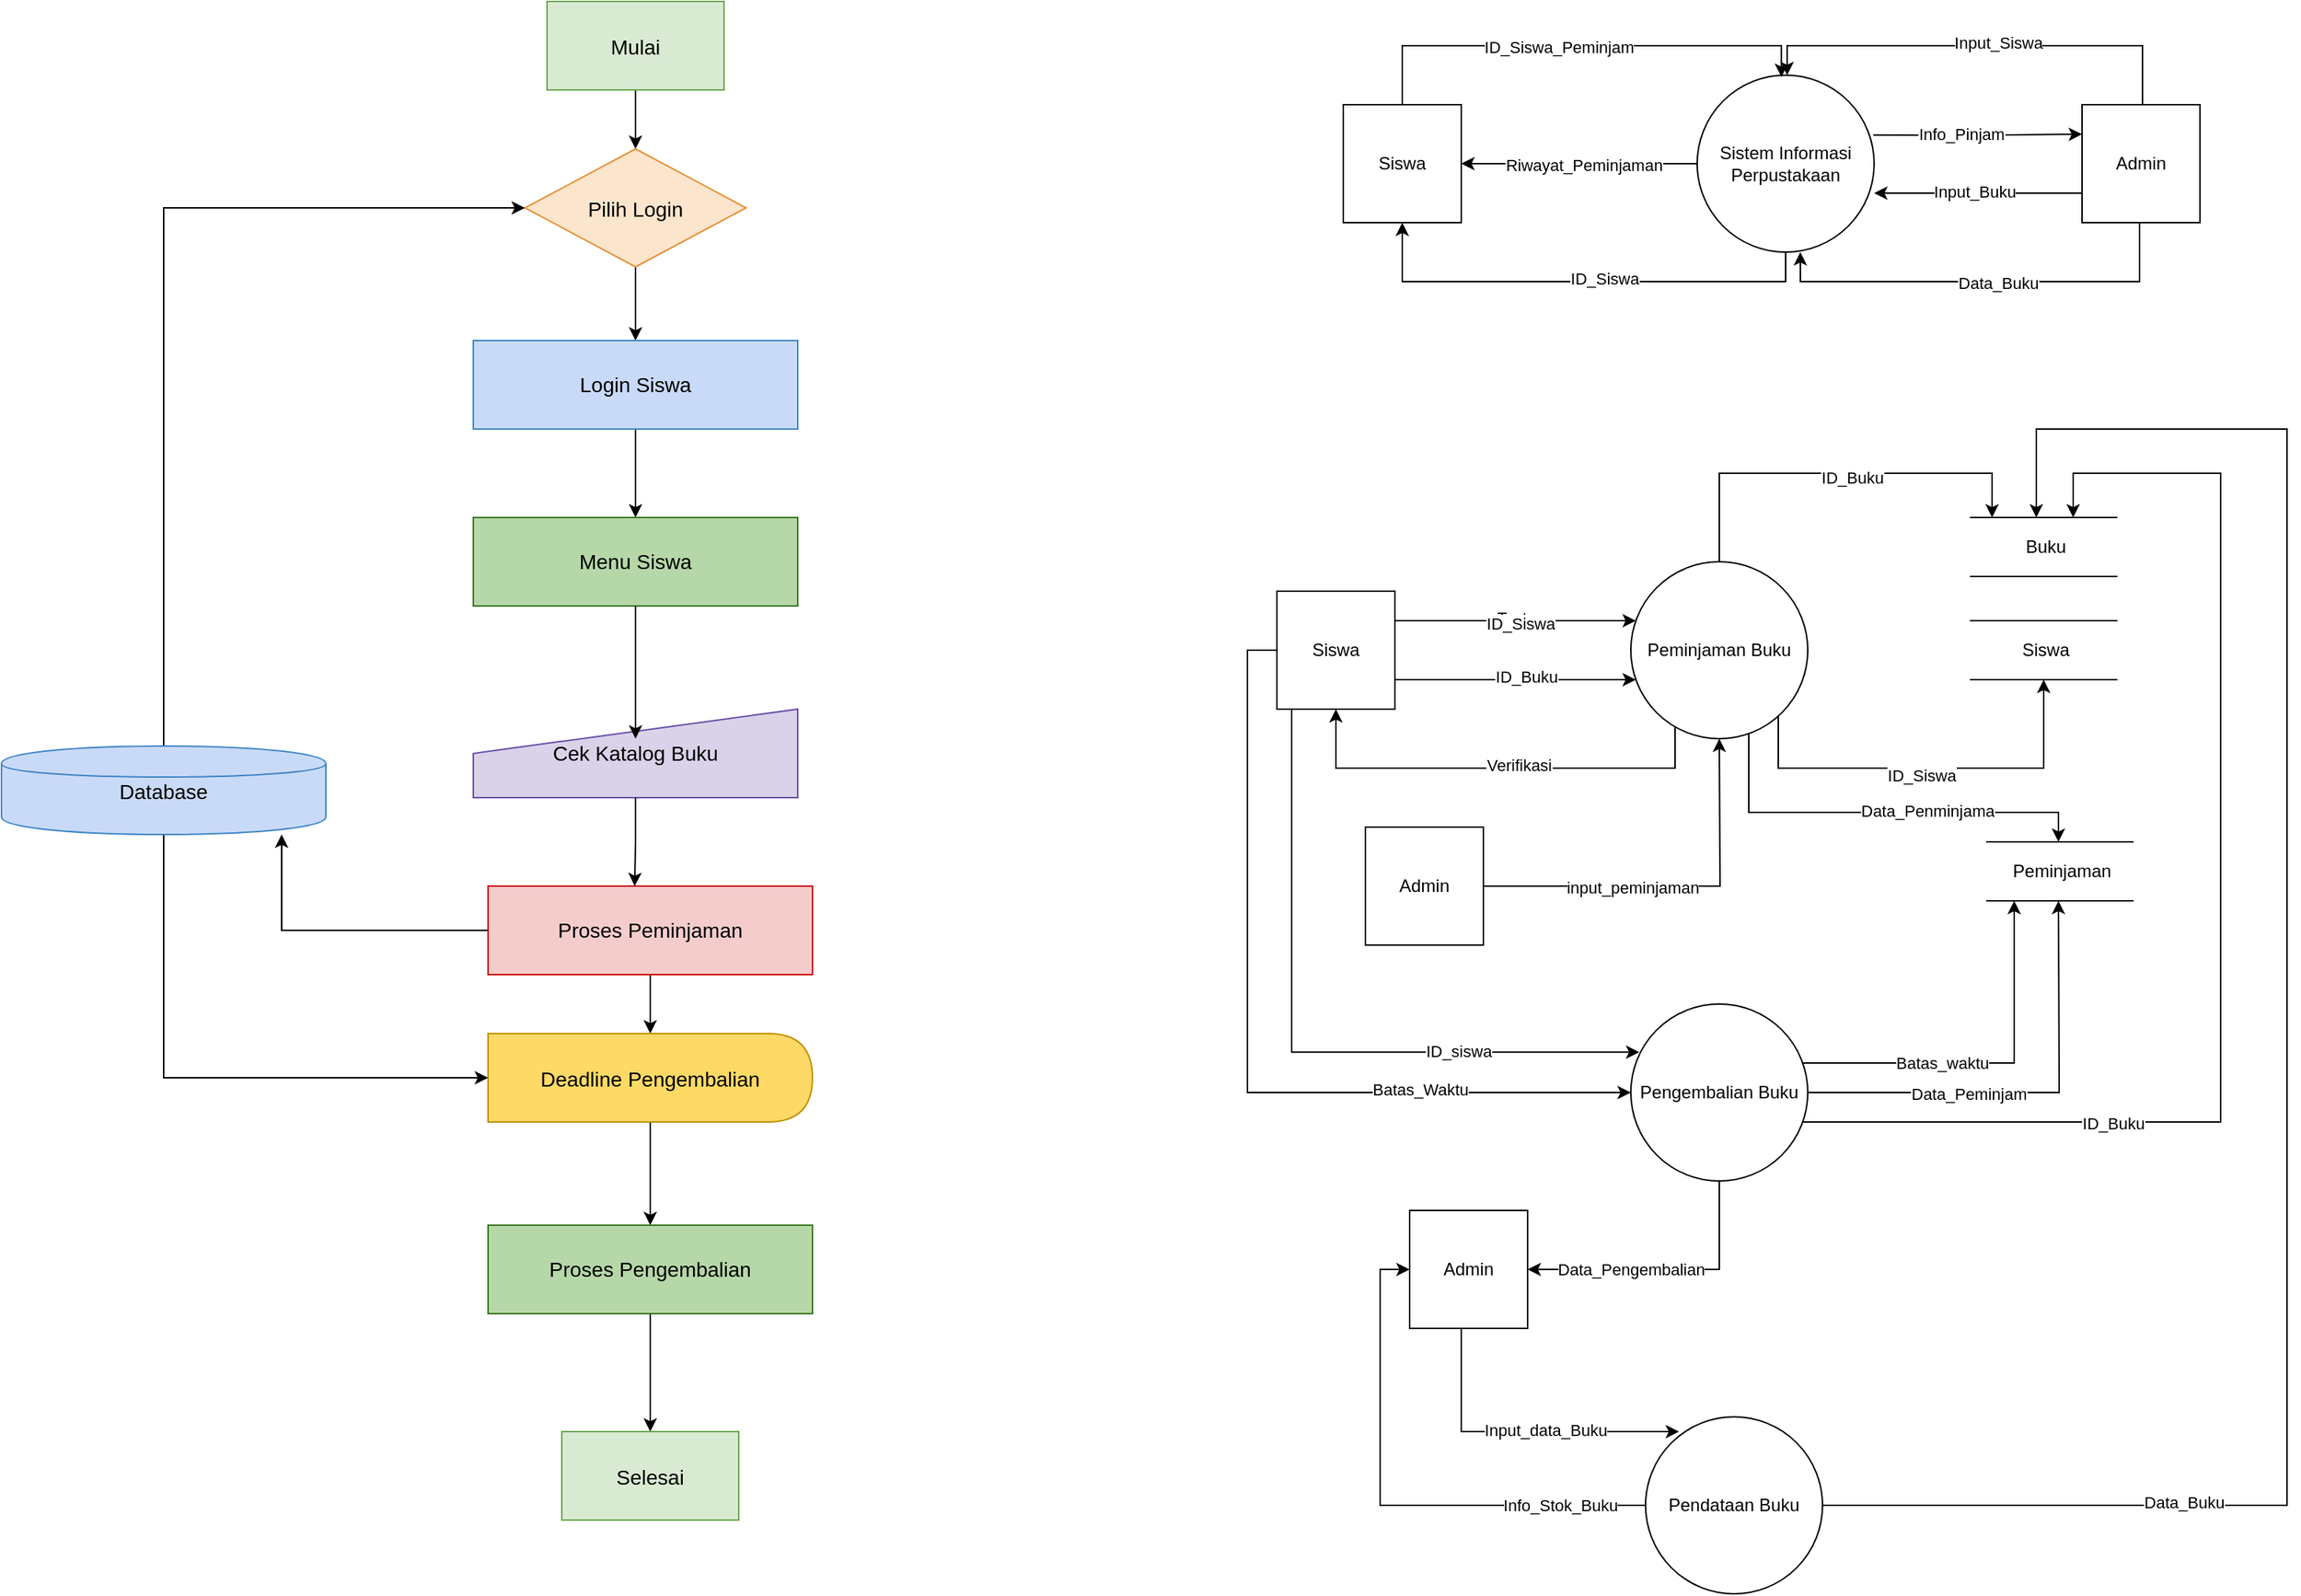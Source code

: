 <mxfile version="26.2.9">
  <diagram name="Page-1" id="5ThxFrL3TnL8J4vDY3Np">
    <mxGraphModel dx="2966" dy="1654" grid="1" gridSize="10" guides="1" tooltips="1" connect="1" arrows="1" fold="1" page="1" pageScale="1" pageWidth="850" pageHeight="1100" math="0" shadow="0">
      <root>
        <mxCell id="0" />
        <mxCell id="1" parent="0" />
        <mxCell id="-_YYDmbUAC1zQdvUgrH0-7" style="edgeStyle=orthogonalEdgeStyle;rounded=0;orthogonalLoop=1;jettySize=auto;html=1;" edge="1" parent="1" source="-_YYDmbUAC1zQdvUgrH0-1" target="-_YYDmbUAC1zQdvUgrH0-3">
          <mxGeometry relative="1" as="geometry" />
        </mxCell>
        <mxCell id="-_YYDmbUAC1zQdvUgrH0-8" value="Riwayat_Peminjaman" style="edgeLabel;html=1;align=center;verticalAlign=middle;resizable=0;points=[];" vertex="1" connectable="0" parent="-_YYDmbUAC1zQdvUgrH0-7">
          <mxGeometry x="-0.022" y="1" relative="1" as="geometry">
            <mxPoint x="1" as="offset" />
          </mxGeometry>
        </mxCell>
        <mxCell id="-_YYDmbUAC1zQdvUgrH0-12" style="edgeStyle=orthogonalEdgeStyle;rounded=0;orthogonalLoop=1;jettySize=auto;html=1;entryX=0.5;entryY=1;entryDx=0;entryDy=0;" edge="1" parent="1" source="-_YYDmbUAC1zQdvUgrH0-1" target="-_YYDmbUAC1zQdvUgrH0-3">
          <mxGeometry relative="1" as="geometry">
            <Array as="points">
              <mxPoint x="1310" y="210" />
              <mxPoint x="1050" y="210" />
            </Array>
          </mxGeometry>
        </mxCell>
        <mxCell id="-_YYDmbUAC1zQdvUgrH0-13" value="ID_Siswa" style="edgeLabel;html=1;align=center;verticalAlign=middle;resizable=0;points=[];" vertex="1" connectable="0" parent="-_YYDmbUAC1zQdvUgrH0-12">
          <mxGeometry x="-0.103" y="-2" relative="1" as="geometry">
            <mxPoint as="offset" />
          </mxGeometry>
        </mxCell>
        <mxCell id="-_YYDmbUAC1zQdvUgrH0-20" style="edgeStyle=orthogonalEdgeStyle;rounded=0;orthogonalLoop=1;jettySize=auto;html=1;entryX=0;entryY=0.5;entryDx=0;entryDy=0;exitX=0.995;exitY=0.339;exitDx=0;exitDy=0;exitPerimeter=0;" edge="1" parent="1" source="-_YYDmbUAC1zQdvUgrH0-1">
          <mxGeometry relative="1" as="geometry">
            <mxPoint x="1370" y="110" as="sourcePoint" />
            <mxPoint x="1511" y="110" as="targetPoint" />
          </mxGeometry>
        </mxCell>
        <mxCell id="-_YYDmbUAC1zQdvUgrH0-21" value="Info_Pinjam" style="edgeLabel;html=1;align=center;verticalAlign=middle;resizable=0;points=[];" vertex="1" connectable="0" parent="-_YYDmbUAC1zQdvUgrH0-20">
          <mxGeometry x="-0.17" y="1" relative="1" as="geometry">
            <mxPoint as="offset" />
          </mxGeometry>
        </mxCell>
        <mxCell id="-_YYDmbUAC1zQdvUgrH0-1" value="Sistem Informasi Perpustakaan" style="ellipse;whiteSpace=wrap;html=1;aspect=fixed;" vertex="1" parent="1">
          <mxGeometry x="1250" y="70" width="120" height="120" as="geometry" />
        </mxCell>
        <mxCell id="-_YYDmbUAC1zQdvUgrH0-3" value="Siswa" style="whiteSpace=wrap;html=1;aspect=fixed;" vertex="1" parent="1">
          <mxGeometry x="1010" y="90" width="80" height="80" as="geometry" />
        </mxCell>
        <mxCell id="-_YYDmbUAC1zQdvUgrH0-14" style="edgeStyle=orthogonalEdgeStyle;rounded=0;orthogonalLoop=1;jettySize=auto;html=1;entryX=0.5;entryY=0;entryDx=0;entryDy=0;" edge="1" parent="1">
          <mxGeometry relative="1" as="geometry">
            <mxPoint x="1552.022" y="90" as="sourcePoint" />
            <mxPoint x="1311" y="70" as="targetPoint" />
            <Array as="points">
              <mxPoint x="1552" y="50" />
              <mxPoint x="1311" y="50" />
            </Array>
          </mxGeometry>
        </mxCell>
        <mxCell id="-_YYDmbUAC1zQdvUgrH0-15" value="Input_Siswa" style="edgeLabel;html=1;align=center;verticalAlign=middle;resizable=0;points=[];" vertex="1" connectable="0" parent="-_YYDmbUAC1zQdvUgrH0-14">
          <mxGeometry x="-0.08" y="-2" relative="1" as="geometry">
            <mxPoint as="offset" />
          </mxGeometry>
        </mxCell>
        <mxCell id="-_YYDmbUAC1zQdvUgrH0-16" style="edgeStyle=orthogonalEdgeStyle;rounded=0;orthogonalLoop=1;jettySize=auto;html=1;" edge="1" parent="1">
          <mxGeometry relative="1" as="geometry">
            <mxPoint x="1511" y="150" as="sourcePoint" />
            <mxPoint x="1370" y="150" as="targetPoint" />
          </mxGeometry>
        </mxCell>
        <mxCell id="-_YYDmbUAC1zQdvUgrH0-17" value="Input_Buku" style="edgeLabel;html=1;align=center;verticalAlign=middle;resizable=0;points=[];" vertex="1" connectable="0" parent="-_YYDmbUAC1zQdvUgrH0-16">
          <mxGeometry x="0.035" y="-1" relative="1" as="geometry">
            <mxPoint as="offset" />
          </mxGeometry>
        </mxCell>
        <mxCell id="-_YYDmbUAC1zQdvUgrH0-4" value="Admin" style="whiteSpace=wrap;html=1;aspect=fixed;" vertex="1" parent="1">
          <mxGeometry x="1511" y="90" width="80" height="80" as="geometry" />
        </mxCell>
        <mxCell id="-_YYDmbUAC1zQdvUgrH0-9" style="edgeStyle=orthogonalEdgeStyle;rounded=0;orthogonalLoop=1;jettySize=auto;html=1;entryX=0.476;entryY=0.01;entryDx=0;entryDy=0;entryPerimeter=0;" edge="1" parent="1" source="-_YYDmbUAC1zQdvUgrH0-3" target="-_YYDmbUAC1zQdvUgrH0-1">
          <mxGeometry relative="1" as="geometry">
            <Array as="points">
              <mxPoint x="1050" y="50" />
              <mxPoint x="1307" y="50" />
            </Array>
          </mxGeometry>
        </mxCell>
        <mxCell id="-_YYDmbUAC1zQdvUgrH0-10" value="ID_Siswa_Peminjam" style="edgeLabel;html=1;align=center;verticalAlign=middle;resizable=0;points=[];" vertex="1" connectable="0" parent="-_YYDmbUAC1zQdvUgrH0-9">
          <mxGeometry x="-0.087" y="-1" relative="1" as="geometry">
            <mxPoint as="offset" />
          </mxGeometry>
        </mxCell>
        <mxCell id="-_YYDmbUAC1zQdvUgrH0-18" style="edgeStyle=orthogonalEdgeStyle;rounded=0;orthogonalLoop=1;jettySize=auto;html=1;entryX=0.583;entryY=1;entryDx=0;entryDy=0;entryPerimeter=0;" edge="1" parent="1" source="-_YYDmbUAC1zQdvUgrH0-4" target="-_YYDmbUAC1zQdvUgrH0-1">
          <mxGeometry relative="1" as="geometry">
            <Array as="points">
              <mxPoint x="1550" y="210" />
              <mxPoint x="1320" y="210" />
            </Array>
          </mxGeometry>
        </mxCell>
        <mxCell id="-_YYDmbUAC1zQdvUgrH0-19" value="Data_Buku" style="edgeLabel;html=1;align=center;verticalAlign=middle;resizable=0;points=[];" vertex="1" connectable="0" parent="-_YYDmbUAC1zQdvUgrH0-18">
          <mxGeometry x="-0.062" y="1" relative="1" as="geometry">
            <mxPoint as="offset" />
          </mxGeometry>
        </mxCell>
        <mxCell id="-_YYDmbUAC1zQdvUgrH0-29" style="edgeStyle=orthogonalEdgeStyle;rounded=0;orthogonalLoop=1;jettySize=auto;html=1;entryX=0.5;entryY=1;entryDx=0;entryDy=0;" edge="1" parent="1" source="-_YYDmbUAC1zQdvUgrH0-22" target="-_YYDmbUAC1zQdvUgrH0-23">
          <mxGeometry relative="1" as="geometry">
            <Array as="points">
              <mxPoint x="1235" y="540" />
              <mxPoint x="1005" y="540" />
            </Array>
          </mxGeometry>
        </mxCell>
        <mxCell id="-_YYDmbUAC1zQdvUgrH0-30" value="Verifikasi" style="edgeLabel;html=1;align=center;verticalAlign=middle;resizable=0;points=[];" vertex="1" connectable="0" parent="-_YYDmbUAC1zQdvUgrH0-29">
          <mxGeometry x="0.016" y="-2" relative="1" as="geometry">
            <mxPoint x="17" as="offset" />
          </mxGeometry>
        </mxCell>
        <mxCell id="-_YYDmbUAC1zQdvUgrH0-39" style="edgeStyle=orthogonalEdgeStyle;rounded=0;orthogonalLoop=1;jettySize=auto;html=1;" edge="1" parent="1" source="-_YYDmbUAC1zQdvUgrH0-22">
          <mxGeometry relative="1" as="geometry">
            <mxPoint x="1485" y="480" as="targetPoint" />
            <Array as="points">
              <mxPoint x="1305" y="540" />
              <mxPoint x="1485" y="540" />
            </Array>
          </mxGeometry>
        </mxCell>
        <mxCell id="-_YYDmbUAC1zQdvUgrH0-40" value="ID_Siswa" style="edgeLabel;html=1;align=center;verticalAlign=middle;resizable=0;points=[];" vertex="1" connectable="0" parent="-_YYDmbUAC1zQdvUgrH0-39">
          <mxGeometry x="-0.041" y="-5" relative="1" as="geometry">
            <mxPoint as="offset" />
          </mxGeometry>
        </mxCell>
        <mxCell id="-_YYDmbUAC1zQdvUgrH0-48" style="edgeStyle=orthogonalEdgeStyle;rounded=0;orthogonalLoop=1;jettySize=auto;html=1;" edge="1" parent="1" source="-_YYDmbUAC1zQdvUgrH0-22">
          <mxGeometry relative="1" as="geometry">
            <mxPoint x="1450" y="370" as="targetPoint" />
            <Array as="points">
              <mxPoint x="1265" y="340" />
              <mxPoint x="1450" y="340" />
              <mxPoint x="1450" y="370" />
            </Array>
          </mxGeometry>
        </mxCell>
        <mxCell id="-_YYDmbUAC1zQdvUgrH0-49" value="ID_Buku" style="edgeLabel;html=1;align=center;verticalAlign=middle;resizable=0;points=[];" vertex="1" connectable="0" parent="-_YYDmbUAC1zQdvUgrH0-48">
          <mxGeometry x="0.093" y="-3" relative="1" as="geometry">
            <mxPoint x="-1" as="offset" />
          </mxGeometry>
        </mxCell>
        <mxCell id="-_YYDmbUAC1zQdvUgrH0-69" style="edgeStyle=orthogonalEdgeStyle;rounded=0;orthogonalLoop=1;jettySize=auto;html=1;" edge="1" parent="1" source="-_YYDmbUAC1zQdvUgrH0-22">
          <mxGeometry relative="1" as="geometry">
            <mxPoint x="1495" y="590" as="targetPoint" />
            <Array as="points">
              <mxPoint x="1285" y="570" />
              <mxPoint x="1495" y="570" />
            </Array>
          </mxGeometry>
        </mxCell>
        <mxCell id="-_YYDmbUAC1zQdvUgrH0-70" value="Data_Penminjama" style="edgeLabel;html=1;align=center;verticalAlign=middle;resizable=0;points=[];" vertex="1" connectable="0" parent="-_YYDmbUAC1zQdvUgrH0-69">
          <mxGeometry x="0.23" y="1" relative="1" as="geometry">
            <mxPoint as="offset" />
          </mxGeometry>
        </mxCell>
        <mxCell id="-_YYDmbUAC1zQdvUgrH0-22" value="Peminjaman Buku" style="ellipse;whiteSpace=wrap;html=1;aspect=fixed;" vertex="1" parent="1">
          <mxGeometry x="1205" y="400" width="120" height="120" as="geometry" />
        </mxCell>
        <mxCell id="-_YYDmbUAC1zQdvUgrH0-24" style="edgeStyle=orthogonalEdgeStyle;rounded=0;orthogonalLoop=1;jettySize=auto;html=1;" edge="1" parent="1" source="-_YYDmbUAC1zQdvUgrH0-23" target="-_YYDmbUAC1zQdvUgrH0-22">
          <mxGeometry relative="1" as="geometry">
            <Array as="points">
              <mxPoint x="1125" y="440" />
              <mxPoint x="1125" y="440" />
            </Array>
          </mxGeometry>
        </mxCell>
        <mxCell id="-_YYDmbUAC1zQdvUgrH0-26" value="Text" style="edgeLabel;html=1;align=center;verticalAlign=middle;resizable=0;points=[];" vertex="1" connectable="0" parent="-_YYDmbUAC1zQdvUgrH0-24">
          <mxGeometry x="-0.033" y="2" relative="1" as="geometry">
            <mxPoint as="offset" />
          </mxGeometry>
        </mxCell>
        <mxCell id="-_YYDmbUAC1zQdvUgrH0-27" value="ID_Siswa" style="edgeLabel;html=1;align=center;verticalAlign=middle;resizable=0;points=[];" vertex="1" connectable="0" parent="-_YYDmbUAC1zQdvUgrH0-24">
          <mxGeometry x="0.04" y="-2" relative="1" as="geometry">
            <mxPoint as="offset" />
          </mxGeometry>
        </mxCell>
        <mxCell id="-_YYDmbUAC1zQdvUgrH0-25" style="edgeStyle=orthogonalEdgeStyle;rounded=0;orthogonalLoop=1;jettySize=auto;html=1;" edge="1" parent="1" source="-_YYDmbUAC1zQdvUgrH0-23" target="-_YYDmbUAC1zQdvUgrH0-22">
          <mxGeometry relative="1" as="geometry">
            <Array as="points">
              <mxPoint x="1115" y="480" />
              <mxPoint x="1115" y="480" />
            </Array>
          </mxGeometry>
        </mxCell>
        <mxCell id="-_YYDmbUAC1zQdvUgrH0-28" value="ID_Buku" style="edgeLabel;html=1;align=center;verticalAlign=middle;resizable=0;points=[];" vertex="1" connectable="0" parent="-_YYDmbUAC1zQdvUgrH0-25">
          <mxGeometry x="0.089" y="2" relative="1" as="geometry">
            <mxPoint as="offset" />
          </mxGeometry>
        </mxCell>
        <mxCell id="-_YYDmbUAC1zQdvUgrH0-54" style="edgeStyle=orthogonalEdgeStyle;rounded=0;orthogonalLoop=1;jettySize=auto;html=1;entryX=0;entryY=0.5;entryDx=0;entryDy=0;" edge="1" parent="1" source="-_YYDmbUAC1zQdvUgrH0-23" target="-_YYDmbUAC1zQdvUgrH0-53">
          <mxGeometry relative="1" as="geometry">
            <mxPoint x="965" y="653.81" as="targetPoint" />
            <Array as="points">
              <mxPoint x="945" y="460" />
              <mxPoint x="945" y="760" />
            </Array>
          </mxGeometry>
        </mxCell>
        <mxCell id="-_YYDmbUAC1zQdvUgrH0-56" value="Batas_Waktu" style="edgeLabel;html=1;align=center;verticalAlign=middle;resizable=0;points=[];" vertex="1" connectable="0" parent="-_YYDmbUAC1zQdvUgrH0-54">
          <mxGeometry x="0.506" y="2" relative="1" as="geometry">
            <mxPoint as="offset" />
          </mxGeometry>
        </mxCell>
        <mxCell id="-_YYDmbUAC1zQdvUgrH0-23" value="Siswa" style="whiteSpace=wrap;html=1;aspect=fixed;" vertex="1" parent="1">
          <mxGeometry x="965" y="420" width="80" height="80" as="geometry" />
        </mxCell>
        <mxCell id="-_YYDmbUAC1zQdvUgrH0-38" value="" style="group" vertex="1" connectable="0" parent="1">
          <mxGeometry x="1435" y="440" width="100" height="40" as="geometry" />
        </mxCell>
        <mxCell id="-_YYDmbUAC1zQdvUgrH0-33" value="" style="endArrow=none;html=1;rounded=0;" edge="1" parent="-_YYDmbUAC1zQdvUgrH0-38">
          <mxGeometry width="50" height="50" relative="1" as="geometry">
            <mxPoint as="sourcePoint" />
            <mxPoint x="100" as="targetPoint" />
          </mxGeometry>
        </mxCell>
        <mxCell id="-_YYDmbUAC1zQdvUgrH0-34" value="" style="endArrow=none;html=1;rounded=0;" edge="1" parent="-_YYDmbUAC1zQdvUgrH0-38">
          <mxGeometry width="50" height="50" relative="1" as="geometry">
            <mxPoint y="40" as="sourcePoint" />
            <mxPoint x="100" y="40" as="targetPoint" />
          </mxGeometry>
        </mxCell>
        <mxCell id="-_YYDmbUAC1zQdvUgrH0-37" value="Siswa" style="text;html=1;align=center;verticalAlign=middle;whiteSpace=wrap;rounded=0;" vertex="1" parent="-_YYDmbUAC1zQdvUgrH0-38">
          <mxGeometry x="15.714" y="10" width="71.429" height="20" as="geometry" />
        </mxCell>
        <mxCell id="-_YYDmbUAC1zQdvUgrH0-42" value="" style="group" vertex="1" connectable="0" parent="1">
          <mxGeometry x="1435" y="370" width="100" height="40" as="geometry" />
        </mxCell>
        <mxCell id="-_YYDmbUAC1zQdvUgrH0-43" value="" style="endArrow=none;html=1;rounded=0;" edge="1" parent="-_YYDmbUAC1zQdvUgrH0-42">
          <mxGeometry width="50" height="50" relative="1" as="geometry">
            <mxPoint as="sourcePoint" />
            <mxPoint x="100" as="targetPoint" />
          </mxGeometry>
        </mxCell>
        <mxCell id="-_YYDmbUAC1zQdvUgrH0-44" value="" style="endArrow=none;html=1;rounded=0;" edge="1" parent="-_YYDmbUAC1zQdvUgrH0-42">
          <mxGeometry width="50" height="50" relative="1" as="geometry">
            <mxPoint y="40" as="sourcePoint" />
            <mxPoint x="100" y="40" as="targetPoint" />
          </mxGeometry>
        </mxCell>
        <mxCell id="-_YYDmbUAC1zQdvUgrH0-45" value="Buku" style="text;html=1;align=center;verticalAlign=middle;whiteSpace=wrap;rounded=0;" vertex="1" parent="-_YYDmbUAC1zQdvUgrH0-42">
          <mxGeometry x="15.714" y="10" width="71.429" height="20" as="geometry" />
        </mxCell>
        <mxCell id="-_YYDmbUAC1zQdvUgrH0-50" value="Admin" style="whiteSpace=wrap;html=1;aspect=fixed;" vertex="1" parent="1">
          <mxGeometry x="1025" y="580" width="80" height="80" as="geometry" />
        </mxCell>
        <mxCell id="-_YYDmbUAC1zQdvUgrH0-51" style="edgeStyle=orthogonalEdgeStyle;rounded=0;orthogonalLoop=1;jettySize=auto;html=1;" edge="1" parent="1" source="-_YYDmbUAC1zQdvUgrH0-50">
          <mxGeometry relative="1" as="geometry">
            <mxPoint x="1265" y="520" as="targetPoint" />
          </mxGeometry>
        </mxCell>
        <mxCell id="-_YYDmbUAC1zQdvUgrH0-52" value="input_peminjaman" style="edgeLabel;html=1;align=center;verticalAlign=middle;resizable=0;points=[];" vertex="1" connectable="0" parent="-_YYDmbUAC1zQdvUgrH0-51">
          <mxGeometry x="-0.224" y="-1" relative="1" as="geometry">
            <mxPoint as="offset" />
          </mxGeometry>
        </mxCell>
        <mxCell id="-_YYDmbUAC1zQdvUgrH0-71" style="edgeStyle=orthogonalEdgeStyle;rounded=0;orthogonalLoop=1;jettySize=auto;html=1;" edge="1" parent="1" source="-_YYDmbUAC1zQdvUgrH0-53">
          <mxGeometry relative="1" as="geometry">
            <mxPoint x="1465" y="630" as="targetPoint" />
            <Array as="points">
              <mxPoint x="1465" y="740" />
            </Array>
          </mxGeometry>
        </mxCell>
        <mxCell id="-_YYDmbUAC1zQdvUgrH0-72" value="&lt;div&gt;Batas_waktu&lt;/div&gt;" style="edgeLabel;html=1;align=center;verticalAlign=middle;resizable=0;points=[];" vertex="1" connectable="0" parent="-_YYDmbUAC1zQdvUgrH0-71">
          <mxGeometry x="-0.254" relative="1" as="geometry">
            <mxPoint as="offset" />
          </mxGeometry>
        </mxCell>
        <mxCell id="-_YYDmbUAC1zQdvUgrH0-73" style="edgeStyle=orthogonalEdgeStyle;rounded=0;orthogonalLoop=1;jettySize=auto;html=1;" edge="1" parent="1" source="-_YYDmbUAC1zQdvUgrH0-53">
          <mxGeometry relative="1" as="geometry">
            <mxPoint x="1495" y="630" as="targetPoint" />
          </mxGeometry>
        </mxCell>
        <mxCell id="-_YYDmbUAC1zQdvUgrH0-74" value="Data_Peminjam" style="edgeLabel;html=1;align=center;verticalAlign=middle;resizable=0;points=[];" vertex="1" connectable="0" parent="-_YYDmbUAC1zQdvUgrH0-73">
          <mxGeometry x="-0.276" y="-1" relative="1" as="geometry">
            <mxPoint as="offset" />
          </mxGeometry>
        </mxCell>
        <mxCell id="-_YYDmbUAC1zQdvUgrH0-75" style="edgeStyle=orthogonalEdgeStyle;rounded=0;orthogonalLoop=1;jettySize=auto;html=1;" edge="1" parent="1" source="-_YYDmbUAC1zQdvUgrH0-53">
          <mxGeometry relative="1" as="geometry">
            <mxPoint x="1505" y="370" as="targetPoint" />
            <Array as="points">
              <mxPoint x="1605" y="780" />
              <mxPoint x="1605" y="340" />
              <mxPoint x="1505" y="340" />
            </Array>
          </mxGeometry>
        </mxCell>
        <mxCell id="-_YYDmbUAC1zQdvUgrH0-76" value="ID_Buku" style="edgeLabel;html=1;align=center;verticalAlign=middle;resizable=0;points=[];" vertex="1" connectable="0" parent="-_YYDmbUAC1zQdvUgrH0-75">
          <mxGeometry x="-0.507" y="-1" relative="1" as="geometry">
            <mxPoint as="offset" />
          </mxGeometry>
        </mxCell>
        <mxCell id="-_YYDmbUAC1zQdvUgrH0-78" style="edgeStyle=orthogonalEdgeStyle;rounded=0;orthogonalLoop=1;jettySize=auto;html=1;entryX=1;entryY=0.5;entryDx=0;entryDy=0;" edge="1" parent="1" source="-_YYDmbUAC1zQdvUgrH0-53" target="-_YYDmbUAC1zQdvUgrH0-77">
          <mxGeometry relative="1" as="geometry">
            <Array as="points">
              <mxPoint x="1265" y="880" />
            </Array>
          </mxGeometry>
        </mxCell>
        <mxCell id="-_YYDmbUAC1zQdvUgrH0-79" value="Data_Pengembalian" style="edgeLabel;html=1;align=center;verticalAlign=middle;resizable=0;points=[];" vertex="1" connectable="0" parent="-_YYDmbUAC1zQdvUgrH0-78">
          <mxGeometry x="-0.039" y="-1" relative="1" as="geometry">
            <mxPoint x="-29" y="1" as="offset" />
          </mxGeometry>
        </mxCell>
        <mxCell id="-_YYDmbUAC1zQdvUgrH0-53" value="Pengembalian Buku" style="ellipse;whiteSpace=wrap;html=1;aspect=fixed;" vertex="1" parent="1">
          <mxGeometry x="1205" y="700" width="120" height="120" as="geometry" />
        </mxCell>
        <mxCell id="-_YYDmbUAC1zQdvUgrH0-57" style="edgeStyle=orthogonalEdgeStyle;rounded=0;orthogonalLoop=1;jettySize=auto;html=1;entryX=0.048;entryY=0.272;entryDx=0;entryDy=0;entryPerimeter=0;" edge="1" parent="1" source="-_YYDmbUAC1zQdvUgrH0-23" target="-_YYDmbUAC1zQdvUgrH0-53">
          <mxGeometry relative="1" as="geometry">
            <Array as="points">
              <mxPoint x="975" y="733" />
            </Array>
          </mxGeometry>
        </mxCell>
        <mxCell id="-_YYDmbUAC1zQdvUgrH0-58" value="ID_siswa" style="edgeLabel;html=1;align=center;verticalAlign=middle;resizable=0;points=[];" vertex="1" connectable="0" parent="-_YYDmbUAC1zQdvUgrH0-57">
          <mxGeometry x="0.473" y="1" relative="1" as="geometry">
            <mxPoint as="offset" />
          </mxGeometry>
        </mxCell>
        <mxCell id="-_YYDmbUAC1zQdvUgrH0-64" value="" style="group" vertex="1" connectable="0" parent="1">
          <mxGeometry x="1446" y="590" width="100" height="40" as="geometry" />
        </mxCell>
        <mxCell id="-_YYDmbUAC1zQdvUgrH0-65" value="" style="endArrow=none;html=1;rounded=0;" edge="1" parent="-_YYDmbUAC1zQdvUgrH0-64">
          <mxGeometry width="50" height="50" relative="1" as="geometry">
            <mxPoint as="sourcePoint" />
            <mxPoint x="100" as="targetPoint" />
          </mxGeometry>
        </mxCell>
        <mxCell id="-_YYDmbUAC1zQdvUgrH0-66" value="" style="endArrow=none;html=1;rounded=0;" edge="1" parent="-_YYDmbUAC1zQdvUgrH0-64">
          <mxGeometry width="50" height="50" relative="1" as="geometry">
            <mxPoint y="40" as="sourcePoint" />
            <mxPoint x="100" y="40" as="targetPoint" />
          </mxGeometry>
        </mxCell>
        <mxCell id="-_YYDmbUAC1zQdvUgrH0-67" value="Peminjaman" style="text;html=1;align=center;verticalAlign=middle;whiteSpace=wrap;rounded=0;" vertex="1" parent="-_YYDmbUAC1zQdvUgrH0-64">
          <mxGeometry x="15.714" y="10" width="71.429" height="20" as="geometry" />
        </mxCell>
        <mxCell id="-_YYDmbUAC1zQdvUgrH0-81" style="edgeStyle=orthogonalEdgeStyle;rounded=0;orthogonalLoop=1;jettySize=auto;html=1;entryX=0.189;entryY=0.08;entryDx=0;entryDy=0;entryPerimeter=0;" edge="1" parent="1" source="-_YYDmbUAC1zQdvUgrH0-77" target="-_YYDmbUAC1zQdvUgrH0-80">
          <mxGeometry relative="1" as="geometry">
            <Array as="points">
              <mxPoint x="1090" y="990" />
              <mxPoint x="1238" y="990" />
            </Array>
          </mxGeometry>
        </mxCell>
        <mxCell id="-_YYDmbUAC1zQdvUgrH0-83" value="Input_data_Buku" style="edgeLabel;html=1;align=center;verticalAlign=middle;resizable=0;points=[];" vertex="1" connectable="0" parent="-_YYDmbUAC1zQdvUgrH0-81">
          <mxGeometry x="0.164" y="1" relative="1" as="geometry">
            <mxPoint as="offset" />
          </mxGeometry>
        </mxCell>
        <mxCell id="-_YYDmbUAC1zQdvUgrH0-77" value="Admin" style="whiteSpace=wrap;html=1;aspect=fixed;" vertex="1" parent="1">
          <mxGeometry x="1055" y="840" width="80" height="80" as="geometry" />
        </mxCell>
        <mxCell id="-_YYDmbUAC1zQdvUgrH0-84" style="edgeStyle=orthogonalEdgeStyle;rounded=0;orthogonalLoop=1;jettySize=auto;html=1;entryX=0;entryY=0.5;entryDx=0;entryDy=0;" edge="1" parent="1" source="-_YYDmbUAC1zQdvUgrH0-80" target="-_YYDmbUAC1zQdvUgrH0-77">
          <mxGeometry relative="1" as="geometry" />
        </mxCell>
        <mxCell id="-_YYDmbUAC1zQdvUgrH0-85" value="Info_Stok_Buku" style="edgeLabel;html=1;align=center;verticalAlign=middle;resizable=0;points=[];" vertex="1" connectable="0" parent="-_YYDmbUAC1zQdvUgrH0-84">
          <mxGeometry x="-0.679" relative="1" as="geometry">
            <mxPoint as="offset" />
          </mxGeometry>
        </mxCell>
        <mxCell id="-_YYDmbUAC1zQdvUgrH0-86" style="edgeStyle=orthogonalEdgeStyle;rounded=0;orthogonalLoop=1;jettySize=auto;html=1;" edge="1" parent="1" source="-_YYDmbUAC1zQdvUgrH0-80">
          <mxGeometry relative="1" as="geometry">
            <mxPoint x="1480" y="370" as="targetPoint" />
            <Array as="points">
              <mxPoint x="1650" y="1040" />
              <mxPoint x="1650" y="310" />
              <mxPoint x="1480" y="310" />
            </Array>
          </mxGeometry>
        </mxCell>
        <mxCell id="-_YYDmbUAC1zQdvUgrH0-87" value="Data_Buku" style="edgeLabel;html=1;align=center;verticalAlign=middle;resizable=0;points=[];" vertex="1" connectable="0" parent="-_YYDmbUAC1zQdvUgrH0-86">
          <mxGeometry x="-0.616" y="2" relative="1" as="geometry">
            <mxPoint as="offset" />
          </mxGeometry>
        </mxCell>
        <mxCell id="-_YYDmbUAC1zQdvUgrH0-80" value="Pendataan Buku" style="ellipse;whiteSpace=wrap;html=1;aspect=fixed;" vertex="1" parent="1">
          <mxGeometry x="1215" y="980" width="120" height="120" as="geometry" />
        </mxCell>
        <mxCell id="-_YYDmbUAC1zQdvUgrH0-88" style="edgeStyle=orthogonalEdgeStyle;rounded=0;orthogonalLoop=1;jettySize=auto;html=1;" edge="1" parent="1" source="-_YYDmbUAC1zQdvUgrH0-89" target="-_YYDmbUAC1zQdvUgrH0-91">
          <mxGeometry relative="1" as="geometry" />
        </mxCell>
        <mxCell id="-_YYDmbUAC1zQdvUgrH0-89" value="Mulai" style="shape=terminator;fillColor=#D9EAD3;strokeColor=#6AA84F;fontSize=14;" vertex="1" parent="1">
          <mxGeometry x="470" y="20" width="120" height="60" as="geometry" />
        </mxCell>
        <mxCell id="-_YYDmbUAC1zQdvUgrH0-90" style="edgeStyle=orthogonalEdgeStyle;rounded=0;orthogonalLoop=1;jettySize=auto;html=1;" edge="1" parent="1" source="-_YYDmbUAC1zQdvUgrH0-91" target="-_YYDmbUAC1zQdvUgrH0-93">
          <mxGeometry relative="1" as="geometry" />
        </mxCell>
        <mxCell id="-_YYDmbUAC1zQdvUgrH0-91" value="Pilih Login" style="shape=rhombus;fillColor=#FCE5CD;strokeColor=#E69138;fontSize=14;" vertex="1" parent="1">
          <mxGeometry x="455" y="120" width="150" height="80" as="geometry" />
        </mxCell>
        <mxCell id="-_YYDmbUAC1zQdvUgrH0-92" style="edgeStyle=orthogonalEdgeStyle;rounded=0;orthogonalLoop=1;jettySize=auto;html=1;" edge="1" parent="1" source="-_YYDmbUAC1zQdvUgrH0-93" target="-_YYDmbUAC1zQdvUgrH0-94">
          <mxGeometry relative="1" as="geometry" />
        </mxCell>
        <mxCell id="-_YYDmbUAC1zQdvUgrH0-93" value="Login Siswa" style="shape=rectangle;whiteSpace=wrap;fillColor=#C9DAF8;strokeColor=#3D85C6;fontSize=14;" vertex="1" parent="1">
          <mxGeometry x="420" y="250" width="220" height="60" as="geometry" />
        </mxCell>
        <mxCell id="-_YYDmbUAC1zQdvUgrH0-94" value="Menu Siswa" style="shape=rectangle;whiteSpace=wrap;fillColor=#B6D7A8;strokeColor=#38761D;fontSize=14;" vertex="1" parent="1">
          <mxGeometry x="420" y="370" width="220" height="60" as="geometry" />
        </mxCell>
        <mxCell id="-_YYDmbUAC1zQdvUgrH0-95" value="Cek Katalog Buku" style="shape=manualInput;whiteSpace=wrap;fillColor=#D9D2E9;strokeColor=#674EA7;fontSize=14;" vertex="1" parent="1">
          <mxGeometry x="420" y="500" width="220" height="60" as="geometry" />
        </mxCell>
        <mxCell id="-_YYDmbUAC1zQdvUgrH0-96" style="edgeStyle=orthogonalEdgeStyle;rounded=0;orthogonalLoop=1;jettySize=auto;html=1;entryX=0.5;entryY=0;entryDx=0;entryDy=0;" edge="1" parent="1" source="-_YYDmbUAC1zQdvUgrH0-98" target="-_YYDmbUAC1zQdvUgrH0-100">
          <mxGeometry relative="1" as="geometry" />
        </mxCell>
        <mxCell id="-_YYDmbUAC1zQdvUgrH0-97" style="edgeStyle=orthogonalEdgeStyle;rounded=0;orthogonalLoop=1;jettySize=auto;html=1;" edge="1" parent="1" source="-_YYDmbUAC1zQdvUgrH0-98" target="-_YYDmbUAC1zQdvUgrH0-105">
          <mxGeometry relative="1" as="geometry">
            <Array as="points">
              <mxPoint x="290" y="650" />
            </Array>
          </mxGeometry>
        </mxCell>
        <mxCell id="-_YYDmbUAC1zQdvUgrH0-98" value="Proses Peminjaman" style="shape=predefinedProcess;whiteSpace=wrap;fillColor=#F4CCCC;strokeColor=#CC0000;fontSize=14;" vertex="1" parent="1">
          <mxGeometry x="430" y="620" width="220" height="60" as="geometry" />
        </mxCell>
        <mxCell id="-_YYDmbUAC1zQdvUgrH0-99" style="edgeStyle=orthogonalEdgeStyle;rounded=0;orthogonalLoop=1;jettySize=auto;html=1;entryX=0.5;entryY=0;entryDx=0;entryDy=0;" edge="1" parent="1" source="-_YYDmbUAC1zQdvUgrH0-100" target="-_YYDmbUAC1zQdvUgrH0-102">
          <mxGeometry relative="1" as="geometry" />
        </mxCell>
        <mxCell id="-_YYDmbUAC1zQdvUgrH0-100" value="Deadline Pengembalian" style="shape=delay;fillColor=#FFD966;strokeColor=#BF9000;fontSize=14;" vertex="1" parent="1">
          <mxGeometry x="430" y="720" width="220" height="60" as="geometry" />
        </mxCell>
        <mxCell id="-_YYDmbUAC1zQdvUgrH0-101" style="edgeStyle=orthogonalEdgeStyle;rounded=0;orthogonalLoop=1;jettySize=auto;html=1;entryX=0.5;entryY=0;entryDx=0;entryDy=0;" edge="1" parent="1" source="-_YYDmbUAC1zQdvUgrH0-102" target="-_YYDmbUAC1zQdvUgrH0-106">
          <mxGeometry relative="1" as="geometry" />
        </mxCell>
        <mxCell id="-_YYDmbUAC1zQdvUgrH0-102" value="Proses Pengembalian" style="shape=predefinedProcess;whiteSpace=wrap;fillColor=#B6D7A8;strokeColor=#38761D;fontSize=14;" vertex="1" parent="1">
          <mxGeometry x="430" y="850" width="220" height="60" as="geometry" />
        </mxCell>
        <mxCell id="-_YYDmbUAC1zQdvUgrH0-103" style="edgeStyle=orthogonalEdgeStyle;rounded=0;orthogonalLoop=1;jettySize=auto;html=1;entryX=0;entryY=0.5;entryDx=0;entryDy=0;" edge="1" parent="1" source="-_YYDmbUAC1zQdvUgrH0-105" target="-_YYDmbUAC1zQdvUgrH0-91">
          <mxGeometry relative="1" as="geometry">
            <Array as="points">
              <mxPoint x="210" y="160" />
            </Array>
          </mxGeometry>
        </mxCell>
        <mxCell id="-_YYDmbUAC1zQdvUgrH0-104" style="edgeStyle=orthogonalEdgeStyle;rounded=0;orthogonalLoop=1;jettySize=auto;html=1;entryX=0;entryY=0.5;entryDx=0;entryDy=0;" edge="1" parent="1" source="-_YYDmbUAC1zQdvUgrH0-105" target="-_YYDmbUAC1zQdvUgrH0-100">
          <mxGeometry relative="1" as="geometry">
            <Array as="points">
              <mxPoint x="210" y="750" />
            </Array>
          </mxGeometry>
        </mxCell>
        <mxCell id="-_YYDmbUAC1zQdvUgrH0-105" value="Database" style="shape=cylinder;fillColor=#C9DAF8;strokeColor=#3D85C6;fontSize=14;" vertex="1" parent="1">
          <mxGeometry x="100" y="525" width="220" height="60" as="geometry" />
        </mxCell>
        <mxCell id="-_YYDmbUAC1zQdvUgrH0-106" value="Selesai" style="shape=terminator;fillColor=#D9EAD3;strokeColor=#6AA84F;fontSize=14;" vertex="1" parent="1">
          <mxGeometry x="480" y="990" width="120" height="60" as="geometry" />
        </mxCell>
        <mxCell id="-_YYDmbUAC1zQdvUgrH0-107" style="edgeStyle=orthogonalEdgeStyle;rounded=0;orthogonalLoop=1;jettySize=auto;html=1;" edge="1" parent="1" source="-_YYDmbUAC1zQdvUgrH0-94">
          <mxGeometry relative="1" as="geometry">
            <mxPoint x="530" y="520" as="targetPoint" />
          </mxGeometry>
        </mxCell>
        <mxCell id="-_YYDmbUAC1zQdvUgrH0-108" style="edgeStyle=orthogonalEdgeStyle;rounded=0;orthogonalLoop=1;jettySize=auto;html=1;entryX=0.452;entryY=0;entryDx=0;entryDy=0;entryPerimeter=0;" edge="1" parent="1" source="-_YYDmbUAC1zQdvUgrH0-95" target="-_YYDmbUAC1zQdvUgrH0-98">
          <mxGeometry relative="1" as="geometry" />
        </mxCell>
      </root>
    </mxGraphModel>
  </diagram>
</mxfile>
